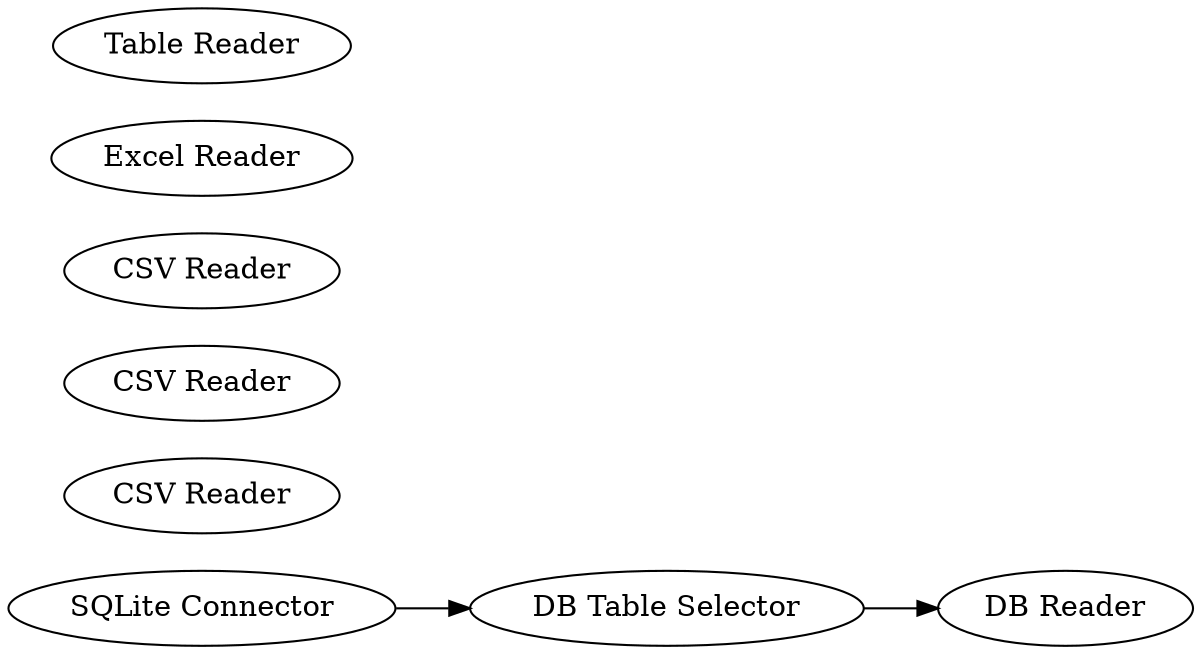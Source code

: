 digraph {
	246 [label="SQLite Connector"]
	247 [label="DB Reader"]
	248 [label="DB Table Selector"]
	250 [label="CSV Reader"]
	251 [label="CSV Reader"]
	252 [label="CSV Reader"]
	253 [label="Excel Reader"]
	257 [label="Table Reader"]
	246 -> 248
	248 -> 247
	rankdir=LR
}
